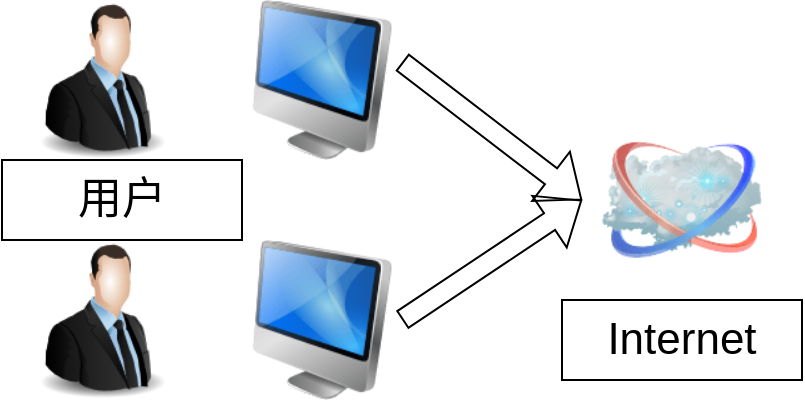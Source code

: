 <mxfile version="21.5.0" type="github">
  <diagram name="第 1 页" id="qDboG9uKb9qT4xQFygIt">
    <mxGraphModel dx="1434" dy="755" grid="1" gridSize="10" guides="1" tooltips="1" connect="1" arrows="1" fold="1" page="1" pageScale="1" pageWidth="827" pageHeight="1169" math="0" shadow="0">
      <root>
        <mxCell id="0" />
        <mxCell id="1" parent="0" />
        <mxCell id="fpvO4Oh8xb2HETWLyr-7-1" value="" style="image;html=1;image=img/lib/clip_art/people/Suit_Man_128x128.png" vertex="1" parent="1">
          <mxGeometry x="40" y="60" width="80" height="80" as="geometry" />
        </mxCell>
        <mxCell id="fpvO4Oh8xb2HETWLyr-7-2" value="" style="image;html=1;image=img/lib/clip_art/people/Suit_Man_128x128.png" vertex="1" parent="1">
          <mxGeometry x="40" y="180" width="80" height="80" as="geometry" />
        </mxCell>
        <mxCell id="fpvO4Oh8xb2HETWLyr-7-3" value="" style="image;html=1;image=img/lib/clip_art/computers/iMac_128x128.png;rotation=0;flipH=1;" vertex="1" parent="1">
          <mxGeometry x="150" y="60" width="80" height="80" as="geometry" />
        </mxCell>
        <mxCell id="fpvO4Oh8xb2HETWLyr-7-4" value="" style="image;html=1;image=img/lib/clip_art/computers/iMac_128x128.png;rotation=0;flipH=1;" vertex="1" parent="1">
          <mxGeometry x="150" y="180" width="80" height="80" as="geometry" />
        </mxCell>
        <mxCell id="fpvO4Oh8xb2HETWLyr-7-5" value="" style="image;html=1;image=img/lib/clip_art/networking/Cloud_128x128.png" vertex="1" parent="1">
          <mxGeometry x="330" y="120" width="80" height="80" as="geometry" />
        </mxCell>
        <mxCell id="fpvO4Oh8xb2HETWLyr-7-8" value="" style="shape=flexArrow;endArrow=classic;html=1;rounded=0;exitX=0;exitY=0.388;exitDx=0;exitDy=0;exitPerimeter=0;" edge="1" parent="1" source="fpvO4Oh8xb2HETWLyr-7-3">
          <mxGeometry width="50" height="50" relative="1" as="geometry">
            <mxPoint x="250" y="120" as="sourcePoint" />
            <mxPoint x="320" y="160" as="targetPoint" />
          </mxGeometry>
        </mxCell>
        <mxCell id="fpvO4Oh8xb2HETWLyr-7-9" value="" style="shape=flexArrow;endArrow=classic;html=1;rounded=0;exitX=1;exitY=0.5;exitDx=0;exitDy=0;" edge="1" parent="1" source="fpvO4Oh8xb2HETWLyr-7-4">
          <mxGeometry width="50" height="50" relative="1" as="geometry">
            <mxPoint x="270" y="210" as="sourcePoint" />
            <mxPoint x="320" y="160" as="targetPoint" />
          </mxGeometry>
        </mxCell>
        <mxCell id="fpvO4Oh8xb2HETWLyr-7-10" value="&lt;font style=&quot;font-size: 22px;&quot;&gt;Internet&lt;/font&gt;" style="rounded=0;whiteSpace=wrap;html=1;" vertex="1" parent="1">
          <mxGeometry x="310" y="210" width="120" height="40" as="geometry" />
        </mxCell>
        <mxCell id="fpvO4Oh8xb2HETWLyr-7-12" value="&lt;font style=&quot;font-size: 22px;&quot;&gt;用户&lt;/font&gt;" style="rounded=0;whiteSpace=wrap;html=1;" vertex="1" parent="1">
          <mxGeometry x="30" y="140" width="120" height="40" as="geometry" />
        </mxCell>
      </root>
    </mxGraphModel>
  </diagram>
</mxfile>
